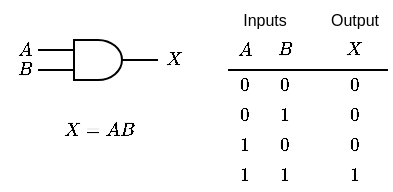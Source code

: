 <mxfile version="17.2.1" type="device"><diagram id="sRfQJfN18z4Oo8krzxNr" name="第 1 页"><mxGraphModel dx="377" dy="258" grid="1" gridSize="5" guides="1" tooltips="1" connect="1" arrows="1" fold="1" page="1" pageScale="1" pageWidth="827" pageHeight="1169" math="1" shadow="0"><root><mxCell id="0"/><mxCell id="1" parent="0"/><mxCell id="zYpCQKFrV_kiHlgNc0L4-2" value="" style="verticalLabelPosition=bottom;shadow=0;dashed=0;align=center;html=1;verticalAlign=top;shape=mxgraph.electrical.logic_gates.logic_gate;operation=and;strokeWidth=1;" vertex="1" parent="1"><mxGeometry x="170" y="140" width="40" height="20" as="geometry"/></mxCell><mxCell id="zYpCQKFrV_kiHlgNc0L4-3" value="" style="endArrow=none;html=1;rounded=0;entryX=0;entryY=0.25;entryDx=0;entryDy=0;entryPerimeter=0;" edge="1" parent="1" target="zYpCQKFrV_kiHlgNc0L4-2"><mxGeometry width="50" height="50" relative="1" as="geometry"><mxPoint x="160" y="145" as="sourcePoint"/><mxPoint x="160" y="140" as="targetPoint"/></mxGeometry></mxCell><mxCell id="zYpCQKFrV_kiHlgNc0L4-4" value="" style="endArrow=none;html=1;rounded=0;entryX=0;entryY=0.75;entryDx=0;entryDy=0;entryPerimeter=0;" edge="1" parent="1" target="zYpCQKFrV_kiHlgNc0L4-2"><mxGeometry width="50" height="50" relative="1" as="geometry"><mxPoint x="160" y="155" as="sourcePoint"/><mxPoint x="180" y="155" as="targetPoint"/></mxGeometry></mxCell><mxCell id="zYpCQKFrV_kiHlgNc0L4-5" value="" style="endArrow=none;html=1;rounded=0;exitX=1;exitY=0.5;exitDx=0;exitDy=0;exitPerimeter=0;" edge="1" parent="1" source="zYpCQKFrV_kiHlgNc0L4-2"><mxGeometry width="50" height="50" relative="1" as="geometry"><mxPoint x="235" y="195" as="sourcePoint"/><mxPoint x="220" y="150" as="targetPoint"/></mxGeometry></mxCell><mxCell id="zYpCQKFrV_kiHlgNc0L4-6" value="$$A$$" style="text;html=1;align=center;verticalAlign=middle;resizable=1;points=[];autosize=1;strokeColor=none;fillColor=none;fontSize=8;movable=1;rotatable=1;deletable=1;editable=1;connectable=1;" vertex="1" parent="1"><mxGeometry x="145" y="140" width="15" height="10" as="geometry"/></mxCell><mxCell id="zYpCQKFrV_kiHlgNc0L4-7" value="$$B$$" style="text;html=1;align=center;verticalAlign=middle;resizable=1;points=[];autosize=1;strokeColor=none;fillColor=none;fontSize=8;movable=1;rotatable=1;deletable=1;editable=1;connectable=1;" vertex="1" parent="1"><mxGeometry x="145" y="150" width="15" height="10" as="geometry"/></mxCell><mxCell id="zYpCQKFrV_kiHlgNc0L4-8" value="$$X$$" style="text;html=1;align=center;verticalAlign=middle;resizable=1;points=[];autosize=1;strokeColor=none;fillColor=none;fontSize=8;movable=1;rotatable=1;deletable=1;editable=1;connectable=1;" vertex="1" parent="1"><mxGeometry x="220" y="145" width="15" height="10" as="geometry"/></mxCell><mxCell id="zYpCQKFrV_kiHlgNc0L4-9" value="Inputs" style="text;html=1;align=center;verticalAlign=middle;resizable=0;points=[];autosize=1;strokeColor=none;fillColor=none;fontSize=8;" vertex="1" parent="1"><mxGeometry x="255" y="120" width="35" height="20" as="geometry"/></mxCell><mxCell id="zYpCQKFrV_kiHlgNc0L4-10" value="Output" style="text;html=1;align=center;verticalAlign=middle;resizable=0;points=[];autosize=1;strokeColor=none;fillColor=none;fontSize=8;" vertex="1" parent="1"><mxGeometry x="300" y="120" width="35" height="20" as="geometry"/></mxCell><mxCell id="zYpCQKFrV_kiHlgNc0L4-11" value="$$A$$" style="text;html=1;align=center;verticalAlign=middle;resizable=1;points=[];autosize=1;strokeColor=none;fillColor=none;fontSize=8;movable=1;rotatable=1;deletable=1;editable=1;connectable=1;" vertex="1" parent="1"><mxGeometry x="255" y="140" width="15" height="10" as="geometry"/></mxCell><mxCell id="zYpCQKFrV_kiHlgNc0L4-12" value="$$B$$" style="text;html=1;align=center;verticalAlign=middle;resizable=1;points=[];autosize=1;strokeColor=none;fillColor=none;fontSize=8;movable=1;rotatable=1;deletable=1;editable=1;connectable=1;" vertex="1" parent="1"><mxGeometry x="275" y="140" width="15" height="10" as="geometry"/></mxCell><mxCell id="zYpCQKFrV_kiHlgNc0L4-13" value="$$X$$" style="text;html=1;align=center;verticalAlign=middle;resizable=1;points=[];autosize=1;strokeColor=none;fillColor=none;fontSize=8;movable=1;rotatable=1;deletable=1;editable=1;connectable=1;" vertex="1" parent="1"><mxGeometry x="310" y="140" width="15" height="10" as="geometry"/></mxCell><mxCell id="zYpCQKFrV_kiHlgNc0L4-14" value="" style="endArrow=none;html=1;rounded=0;fontSize=8;" edge="1" parent="1"><mxGeometry width="50" height="50" relative="1" as="geometry"><mxPoint x="255" y="155" as="sourcePoint"/><mxPoint x="335" y="155" as="targetPoint"/></mxGeometry></mxCell><mxCell id="zYpCQKFrV_kiHlgNc0L4-15" value="$$0$$" style="text;html=1;align=center;verticalAlign=middle;resizable=1;points=[];autosize=1;strokeColor=none;fillColor=none;fontSize=8;movable=1;rotatable=1;deletable=1;editable=1;connectable=1;" vertex="1" parent="1"><mxGeometry x="255" y="155" width="15" height="15" as="geometry"/></mxCell><mxCell id="zYpCQKFrV_kiHlgNc0L4-16" value="$$1$$" style="text;html=1;align=center;verticalAlign=middle;resizable=1;points=[];autosize=1;strokeColor=none;fillColor=none;fontSize=8;movable=1;rotatable=1;deletable=1;editable=1;connectable=1;" vertex="1" parent="1"><mxGeometry x="275" y="170" width="15" height="15" as="geometry"/></mxCell><mxCell id="zYpCQKFrV_kiHlgNc0L4-17" value="$$0$$" style="text;html=1;align=center;verticalAlign=middle;resizable=1;points=[];autosize=1;strokeColor=none;fillColor=none;fontSize=8;movable=1;rotatable=1;deletable=1;editable=1;connectable=1;" vertex="1" parent="1"><mxGeometry x="275" y="155" width="15" height="15" as="geometry"/></mxCell><mxCell id="zYpCQKFrV_kiHlgNc0L4-18" value="$$0$$" style="text;html=1;align=center;verticalAlign=middle;resizable=1;points=[];autosize=1;strokeColor=none;fillColor=none;fontSize=8;movable=1;rotatable=1;deletable=1;editable=1;connectable=1;" vertex="1" parent="1"><mxGeometry x="255" y="170" width="15" height="15" as="geometry"/></mxCell><mxCell id="zYpCQKFrV_kiHlgNc0L4-19" value="$$0$$" style="text;html=1;align=center;verticalAlign=middle;resizable=1;points=[];autosize=1;strokeColor=none;fillColor=none;fontSize=8;movable=1;rotatable=1;deletable=1;editable=1;connectable=1;" vertex="1" parent="1"><mxGeometry x="275" y="185" width="15" height="15" as="geometry"/></mxCell><mxCell id="zYpCQKFrV_kiHlgNc0L4-20" value="$$1$$" style="text;html=1;align=center;verticalAlign=middle;resizable=1;points=[];autosize=1;strokeColor=none;fillColor=none;fontSize=8;movable=1;rotatable=1;deletable=1;editable=1;connectable=1;" vertex="1" parent="1"><mxGeometry x="255" y="185" width="15" height="15" as="geometry"/></mxCell><mxCell id="zYpCQKFrV_kiHlgNc0L4-21" value="$$1$$" style="text;html=1;align=center;verticalAlign=middle;resizable=1;points=[];autosize=1;strokeColor=none;fillColor=none;fontSize=8;movable=1;rotatable=1;deletable=1;editable=1;connectable=1;" vertex="1" parent="1"><mxGeometry x="255" y="200" width="15" height="15" as="geometry"/></mxCell><mxCell id="zYpCQKFrV_kiHlgNc0L4-22" value="$$1$$" style="text;html=1;align=center;verticalAlign=middle;resizable=1;points=[];autosize=1;strokeColor=none;fillColor=none;fontSize=8;movable=1;rotatable=1;deletable=1;editable=1;connectable=1;" vertex="1" parent="1"><mxGeometry x="275" y="200" width="15" height="15" as="geometry"/></mxCell><mxCell id="zYpCQKFrV_kiHlgNc0L4-23" value="$$0$$" style="text;html=1;align=center;verticalAlign=middle;resizable=1;points=[];autosize=1;strokeColor=none;fillColor=none;fontSize=8;movable=1;rotatable=1;deletable=1;editable=1;connectable=1;" vertex="1" parent="1"><mxGeometry x="310" y="155" width="15" height="15" as="geometry"/></mxCell><mxCell id="zYpCQKFrV_kiHlgNc0L4-24" value="$$0$$" style="text;html=1;align=center;verticalAlign=middle;resizable=1;points=[];autosize=1;strokeColor=none;fillColor=none;fontSize=8;movable=1;rotatable=1;deletable=1;editable=1;connectable=1;" vertex="1" parent="1"><mxGeometry x="310" y="170" width="15" height="15" as="geometry"/></mxCell><mxCell id="zYpCQKFrV_kiHlgNc0L4-25" value="$$0$$" style="text;html=1;align=center;verticalAlign=middle;resizable=1;points=[];autosize=1;strokeColor=none;fillColor=none;fontSize=8;movable=1;rotatable=1;deletable=1;editable=1;connectable=1;" vertex="1" parent="1"><mxGeometry x="310" y="185" width="15" height="15" as="geometry"/></mxCell><mxCell id="zYpCQKFrV_kiHlgNc0L4-26" value="$$1$$" style="text;html=1;align=center;verticalAlign=middle;resizable=1;points=[];autosize=1;strokeColor=none;fillColor=none;fontSize=8;movable=1;rotatable=1;deletable=1;editable=1;connectable=1;" vertex="1" parent="1"><mxGeometry x="310" y="200" width="15" height="15" as="geometry"/></mxCell><mxCell id="zYpCQKFrV_kiHlgNc0L4-27" value="$$X=AB$$" style="text;html=1;align=center;verticalAlign=middle;resizable=0;points=[];autosize=1;strokeColor=none;fillColor=none;fontSize=8;" vertex="1" parent="1"><mxGeometry x="165" y="175" width="50" height="20" as="geometry"/></mxCell></root></mxGraphModel></diagram></mxfile>